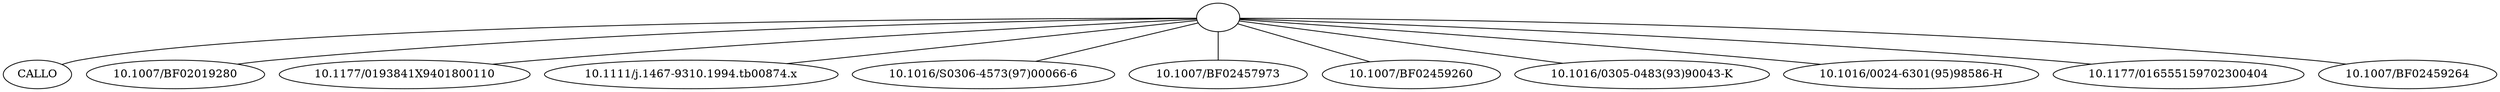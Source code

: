 strict graph mind_map212 {
	"" -- CALLO
	"" -- "10.1007/BF02019280"
	"" -- "10.1177/0193841X9401800110"
	"" -- "10.1111/j.1467-9310.1994.tb00874.x"
	"" -- "10.1016/S0306-4573(97)00066-6"
	"" -- "10.1007/BF02457973"
	"" -- "10.1007/BF02459260"
	"" -- "10.1016/0305-0483(93)90043-K"
	"" -- "10.1016/0024-6301(95)98586-H"
	"" -- "10.1177/016555159702300404"
	"" -- "10.1007/BF02459264"
}
